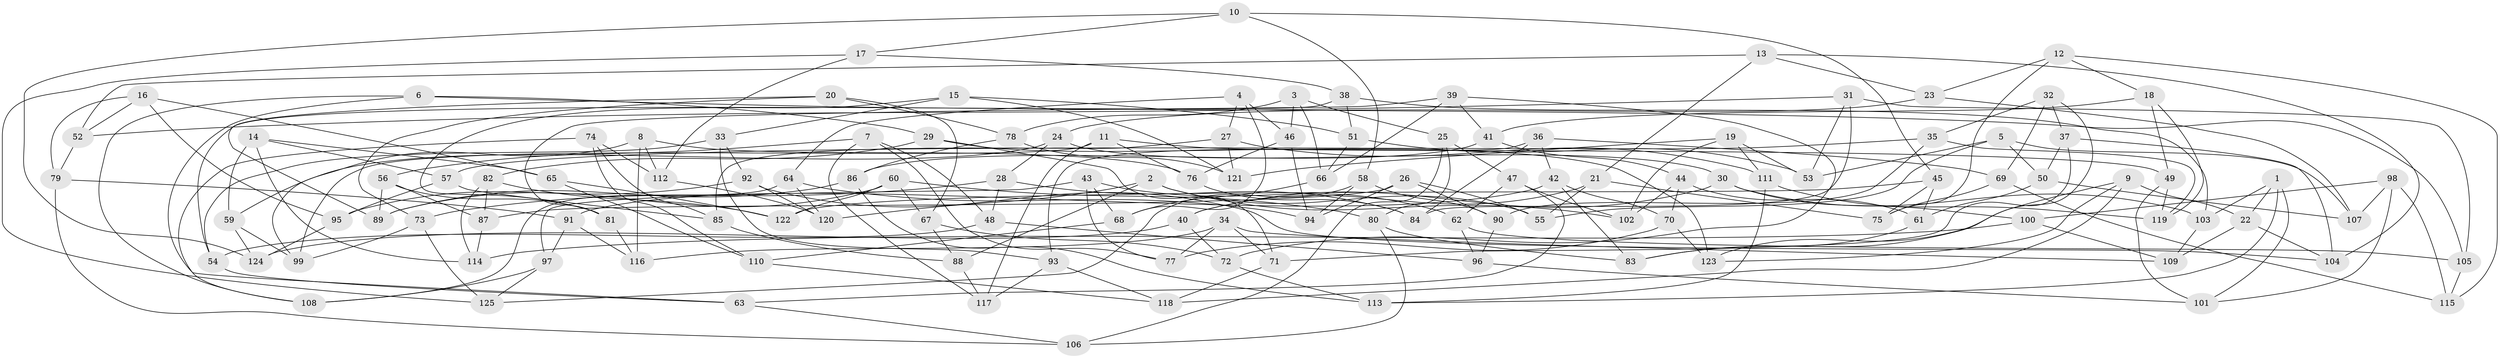 // Generated by graph-tools (version 1.1) at 2025/02/03/09/25 03:02:59]
// undirected, 125 vertices, 250 edges
graph export_dot {
graph [start="1"]
  node [color=gray90,style=filled];
  1;
  2;
  3;
  4;
  5;
  6;
  7;
  8;
  9;
  10;
  11;
  12;
  13;
  14;
  15;
  16;
  17;
  18;
  19;
  20;
  21;
  22;
  23;
  24;
  25;
  26;
  27;
  28;
  29;
  30;
  31;
  32;
  33;
  34;
  35;
  36;
  37;
  38;
  39;
  40;
  41;
  42;
  43;
  44;
  45;
  46;
  47;
  48;
  49;
  50;
  51;
  52;
  53;
  54;
  55;
  56;
  57;
  58;
  59;
  60;
  61;
  62;
  63;
  64;
  65;
  66;
  67;
  68;
  69;
  70;
  71;
  72;
  73;
  74;
  75;
  76;
  77;
  78;
  79;
  80;
  81;
  82;
  83;
  84;
  85;
  86;
  87;
  88;
  89;
  90;
  91;
  92;
  93;
  94;
  95;
  96;
  97;
  98;
  99;
  100;
  101;
  102;
  103;
  104;
  105;
  106;
  107;
  108;
  109;
  110;
  111;
  112;
  113;
  114;
  115;
  116;
  117;
  118;
  119;
  120;
  121;
  122;
  123;
  124;
  125;
  1 -- 113;
  1 -- 22;
  1 -- 103;
  1 -- 101;
  2 -- 88;
  2 -- 55;
  2 -- 102;
  2 -- 120;
  3 -- 46;
  3 -- 78;
  3 -- 25;
  3 -- 66;
  4 -- 64;
  4 -- 46;
  4 -- 27;
  4 -- 68;
  5 -- 107;
  5 -- 53;
  5 -- 50;
  5 -- 55;
  6 -- 105;
  6 -- 63;
  6 -- 108;
  6 -- 29;
  7 -- 77;
  7 -- 117;
  7 -- 56;
  7 -- 48;
  8 -- 112;
  8 -- 116;
  8 -- 99;
  8 -- 76;
  9 -- 123;
  9 -- 22;
  9 -- 83;
  9 -- 118;
  10 -- 124;
  10 -- 17;
  10 -- 45;
  10 -- 58;
  11 -- 117;
  11 -- 76;
  11 -- 99;
  11 -- 49;
  12 -- 18;
  12 -- 23;
  12 -- 115;
  12 -- 75;
  13 -- 52;
  13 -- 104;
  13 -- 21;
  13 -- 23;
  14 -- 114;
  14 -- 59;
  14 -- 57;
  14 -- 65;
  15 -- 51;
  15 -- 121;
  15 -- 33;
  15 -- 81;
  16 -- 95;
  16 -- 52;
  16 -- 65;
  16 -- 79;
  17 -- 38;
  17 -- 125;
  17 -- 112;
  18 -- 119;
  18 -- 41;
  18 -- 49;
  19 -- 111;
  19 -- 53;
  19 -- 121;
  19 -- 102;
  20 -- 67;
  20 -- 73;
  20 -- 78;
  20 -- 89;
  21 -- 55;
  21 -- 75;
  21 -- 40;
  22 -- 104;
  22 -- 109;
  23 -- 107;
  23 -- 24;
  24 -- 28;
  24 -- 30;
  24 -- 59;
  25 -- 80;
  25 -- 106;
  25 -- 47;
  26 -- 87;
  26 -- 94;
  26 -- 55;
  26 -- 90;
  27 -- 121;
  27 -- 85;
  27 -- 111;
  28 -- 84;
  28 -- 48;
  28 -- 73;
  29 -- 82;
  29 -- 123;
  29 -- 71;
  30 -- 103;
  30 -- 100;
  30 -- 40;
  31 -- 52;
  31 -- 53;
  31 -- 84;
  31 -- 105;
  32 -- 35;
  32 -- 123;
  32 -- 69;
  32 -- 37;
  33 -- 54;
  33 -- 92;
  33 -- 93;
  34 -- 77;
  34 -- 116;
  34 -- 109;
  34 -- 71;
  35 -- 90;
  35 -- 57;
  35 -- 119;
  36 -- 93;
  36 -- 69;
  36 -- 84;
  36 -- 42;
  37 -- 104;
  37 -- 50;
  37 -- 71;
  38 -- 54;
  38 -- 103;
  38 -- 51;
  39 -- 41;
  39 -- 72;
  39 -- 66;
  39 -- 81;
  40 -- 124;
  40 -- 72;
  41 -- 86;
  41 -- 44;
  42 -- 70;
  42 -- 91;
  42 -- 83;
  43 -- 77;
  43 -- 62;
  43 -- 68;
  43 -- 97;
  44 -- 102;
  44 -- 70;
  44 -- 61;
  45 -- 75;
  45 -- 122;
  45 -- 61;
  46 -- 76;
  46 -- 94;
  47 -- 62;
  47 -- 102;
  47 -- 63;
  48 -- 54;
  48 -- 96;
  49 -- 119;
  49 -- 101;
  50 -- 61;
  50 -- 107;
  51 -- 53;
  51 -- 66;
  52 -- 79;
  54 -- 63;
  56 -- 87;
  56 -- 81;
  56 -- 89;
  57 -- 85;
  57 -- 95;
  58 -- 94;
  58 -- 125;
  58 -- 90;
  59 -- 99;
  59 -- 124;
  60 -- 122;
  60 -- 89;
  60 -- 80;
  60 -- 67;
  61 -- 83;
  62 -- 105;
  62 -- 96;
  63 -- 106;
  64 -- 94;
  64 -- 120;
  64 -- 108;
  65 -- 110;
  65 -- 122;
  66 -- 68;
  67 -- 72;
  67 -- 88;
  68 -- 110;
  69 -- 75;
  69 -- 115;
  70 -- 123;
  70 -- 77;
  71 -- 118;
  72 -- 113;
  73 -- 125;
  73 -- 99;
  74 -- 110;
  74 -- 112;
  74 -- 85;
  74 -- 108;
  76 -- 84;
  78 -- 86;
  78 -- 121;
  79 -- 91;
  79 -- 106;
  80 -- 106;
  80 -- 83;
  81 -- 116;
  82 -- 114;
  82 -- 122;
  82 -- 87;
  85 -- 88;
  86 -- 113;
  86 -- 89;
  87 -- 114;
  88 -- 117;
  90 -- 96;
  91 -- 97;
  91 -- 116;
  92 -- 120;
  92 -- 95;
  92 -- 104;
  93 -- 117;
  93 -- 118;
  95 -- 124;
  96 -- 101;
  97 -- 125;
  97 -- 108;
  98 -- 100;
  98 -- 101;
  98 -- 115;
  98 -- 107;
  100 -- 114;
  100 -- 109;
  103 -- 109;
  105 -- 115;
  110 -- 118;
  111 -- 119;
  111 -- 113;
  112 -- 120;
}
